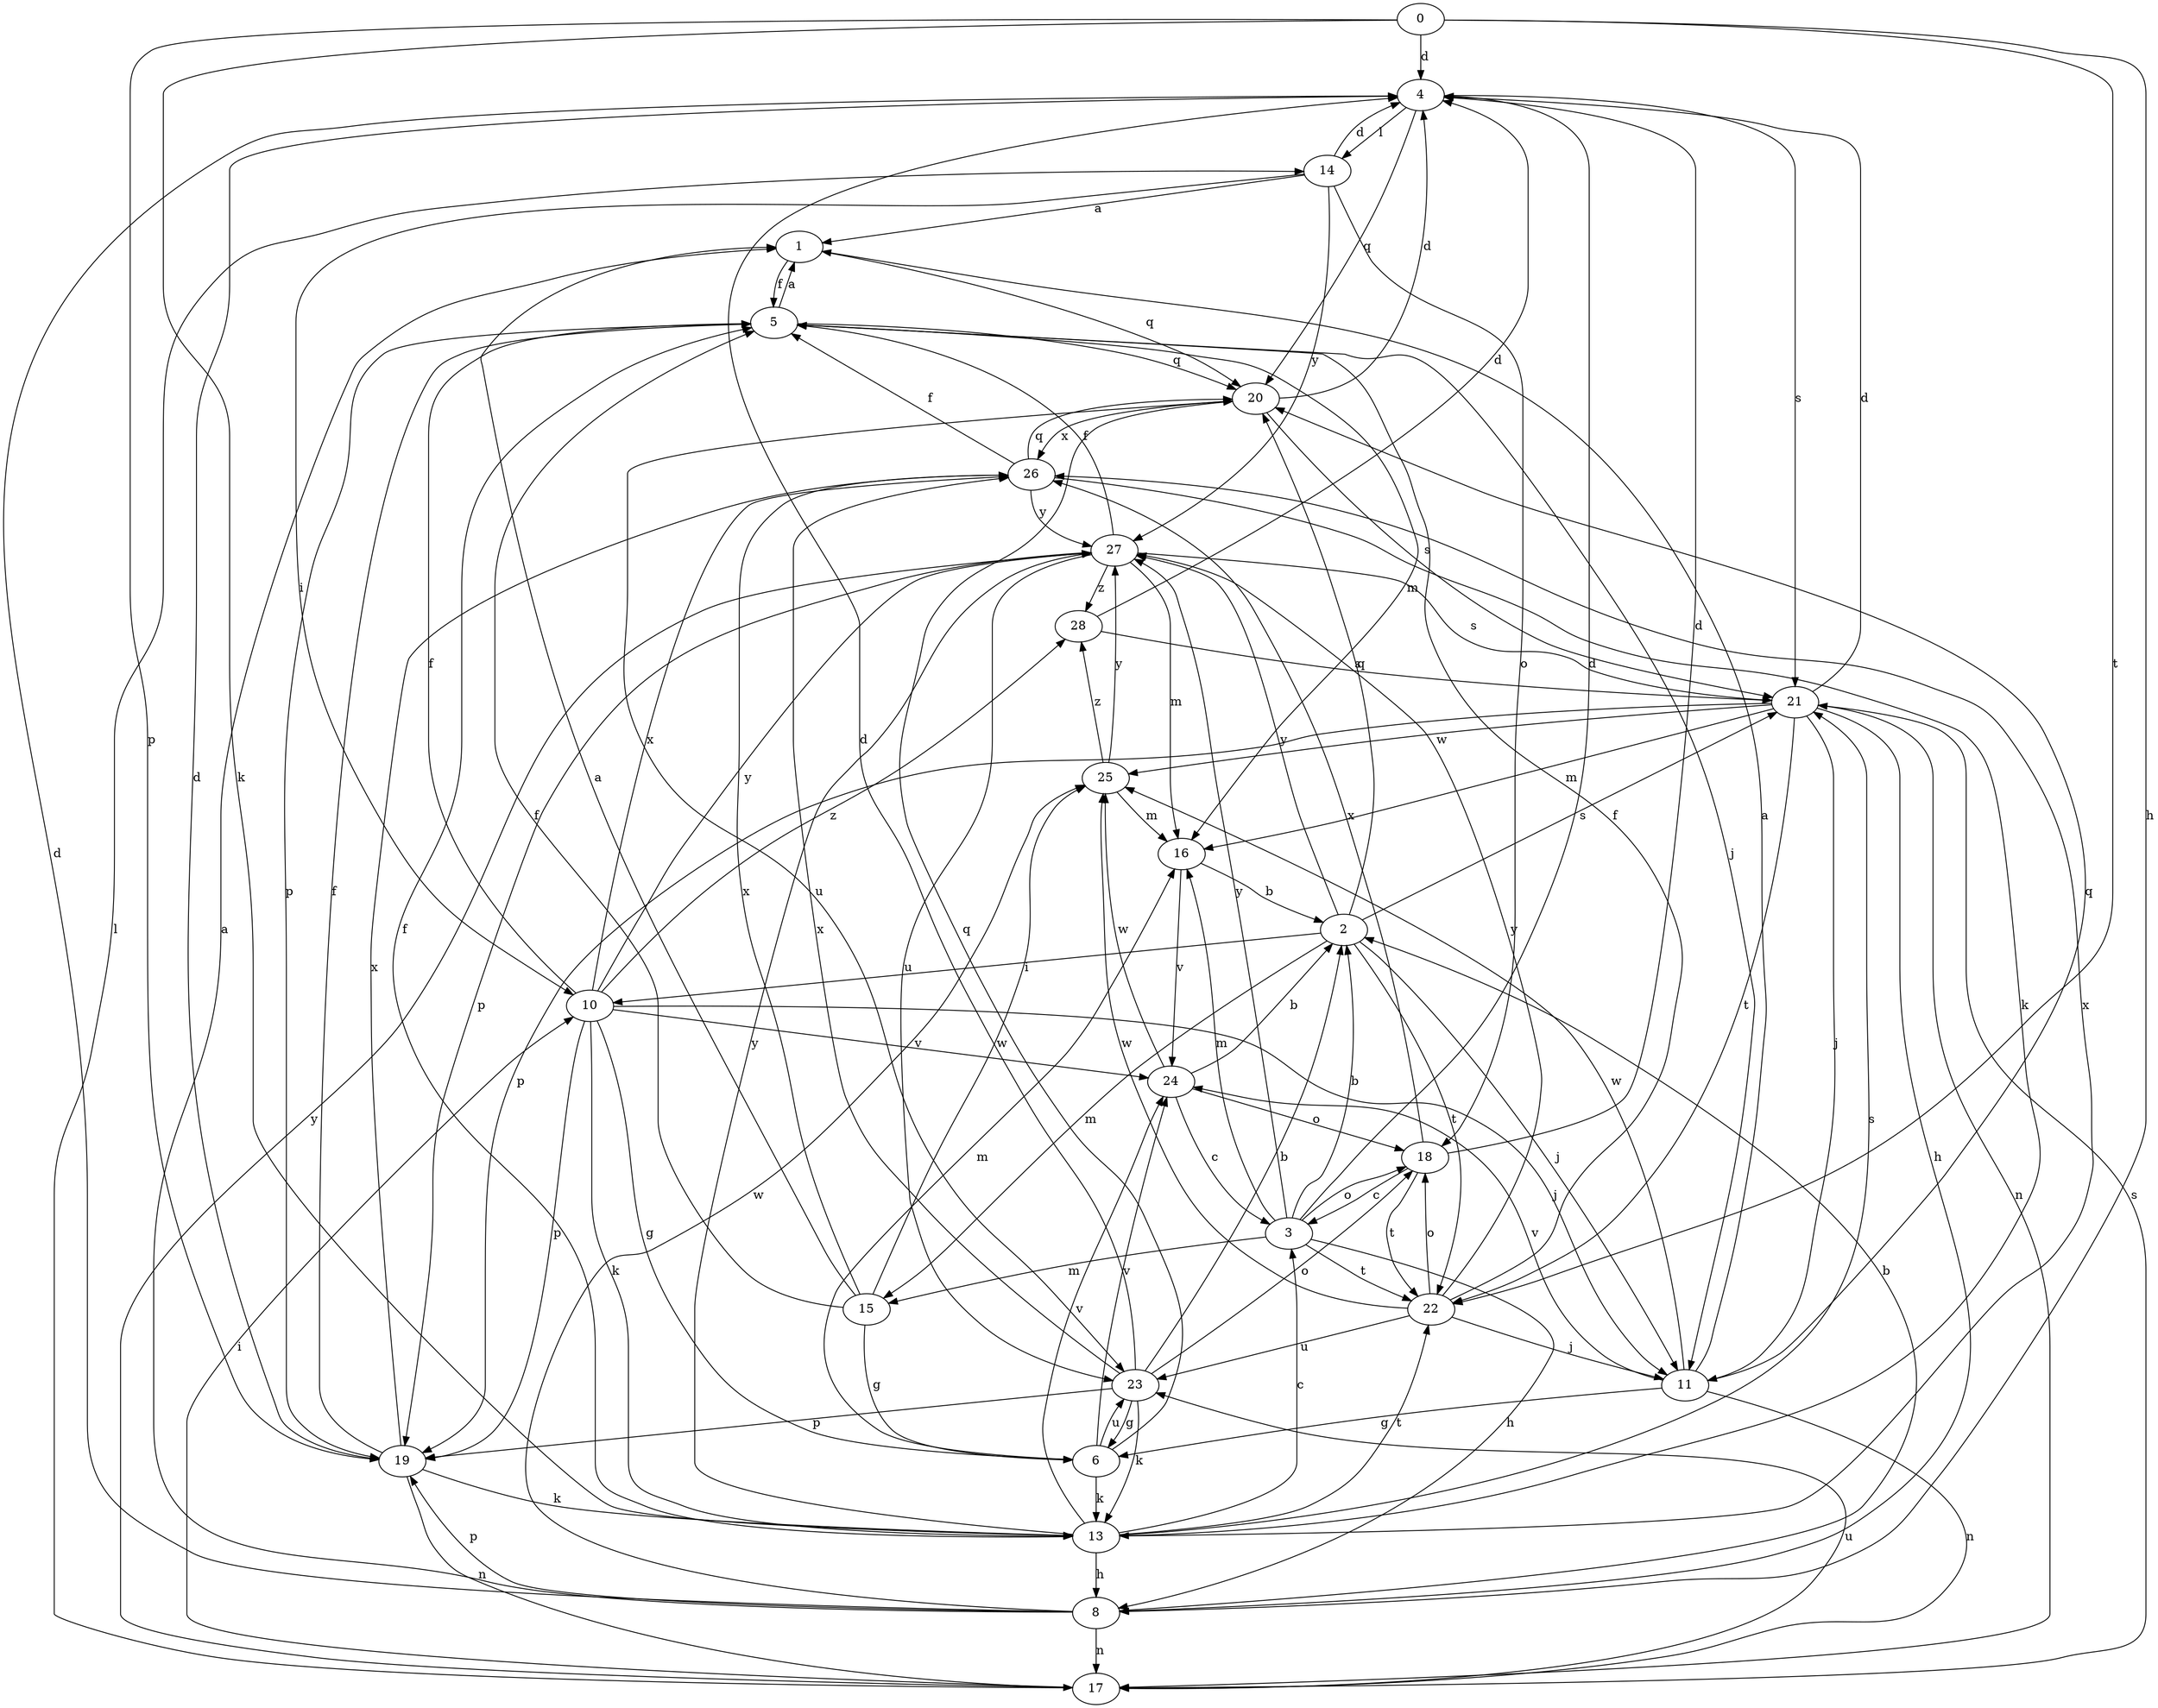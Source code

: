 strict digraph  {
0;
1;
2;
3;
4;
5;
6;
8;
10;
11;
13;
14;
15;
16;
17;
18;
19;
20;
21;
22;
23;
24;
25;
26;
27;
28;
0 -> 4  [label=d];
0 -> 8  [label=h];
0 -> 13  [label=k];
0 -> 19  [label=p];
0 -> 22  [label=t];
1 -> 5  [label=f];
1 -> 20  [label=q];
2 -> 10  [label=i];
2 -> 11  [label=j];
2 -> 15  [label=m];
2 -> 20  [label=q];
2 -> 21  [label=s];
2 -> 22  [label=t];
2 -> 27  [label=y];
3 -> 2  [label=b];
3 -> 4  [label=d];
3 -> 8  [label=h];
3 -> 15  [label=m];
3 -> 16  [label=m];
3 -> 18  [label=o];
3 -> 22  [label=t];
3 -> 27  [label=y];
4 -> 14  [label=l];
4 -> 20  [label=q];
4 -> 21  [label=s];
5 -> 1  [label=a];
5 -> 11  [label=j];
5 -> 16  [label=m];
5 -> 19  [label=p];
5 -> 20  [label=q];
6 -> 13  [label=k];
6 -> 16  [label=m];
6 -> 20  [label=q];
6 -> 23  [label=u];
6 -> 24  [label=v];
8 -> 1  [label=a];
8 -> 2  [label=b];
8 -> 4  [label=d];
8 -> 17  [label=n];
8 -> 19  [label=p];
8 -> 25  [label=w];
10 -> 5  [label=f];
10 -> 6  [label=g];
10 -> 11  [label=j];
10 -> 13  [label=k];
10 -> 19  [label=p];
10 -> 24  [label=v];
10 -> 26  [label=x];
10 -> 27  [label=y];
10 -> 28  [label=z];
11 -> 1  [label=a];
11 -> 6  [label=g];
11 -> 17  [label=n];
11 -> 20  [label=q];
11 -> 24  [label=v];
11 -> 25  [label=w];
13 -> 3  [label=c];
13 -> 5  [label=f];
13 -> 8  [label=h];
13 -> 21  [label=s];
13 -> 22  [label=t];
13 -> 24  [label=v];
13 -> 26  [label=x];
13 -> 27  [label=y];
14 -> 1  [label=a];
14 -> 4  [label=d];
14 -> 10  [label=i];
14 -> 18  [label=o];
14 -> 27  [label=y];
15 -> 1  [label=a];
15 -> 5  [label=f];
15 -> 6  [label=g];
15 -> 25  [label=w];
15 -> 26  [label=x];
16 -> 2  [label=b];
16 -> 24  [label=v];
17 -> 10  [label=i];
17 -> 14  [label=l];
17 -> 21  [label=s];
17 -> 23  [label=u];
17 -> 27  [label=y];
18 -> 3  [label=c];
18 -> 4  [label=d];
18 -> 22  [label=t];
18 -> 26  [label=x];
19 -> 4  [label=d];
19 -> 5  [label=f];
19 -> 13  [label=k];
19 -> 17  [label=n];
19 -> 26  [label=x];
20 -> 4  [label=d];
20 -> 21  [label=s];
20 -> 23  [label=u];
20 -> 26  [label=x];
21 -> 4  [label=d];
21 -> 8  [label=h];
21 -> 11  [label=j];
21 -> 16  [label=m];
21 -> 17  [label=n];
21 -> 19  [label=p];
21 -> 22  [label=t];
21 -> 25  [label=w];
22 -> 5  [label=f];
22 -> 11  [label=j];
22 -> 18  [label=o];
22 -> 23  [label=u];
22 -> 25  [label=w];
22 -> 27  [label=y];
23 -> 2  [label=b];
23 -> 4  [label=d];
23 -> 6  [label=g];
23 -> 13  [label=k];
23 -> 18  [label=o];
23 -> 19  [label=p];
23 -> 26  [label=x];
24 -> 2  [label=b];
24 -> 3  [label=c];
24 -> 18  [label=o];
24 -> 25  [label=w];
25 -> 16  [label=m];
25 -> 27  [label=y];
25 -> 28  [label=z];
26 -> 5  [label=f];
26 -> 13  [label=k];
26 -> 20  [label=q];
26 -> 27  [label=y];
27 -> 5  [label=f];
27 -> 16  [label=m];
27 -> 19  [label=p];
27 -> 21  [label=s];
27 -> 23  [label=u];
27 -> 28  [label=z];
28 -> 4  [label=d];
28 -> 21  [label=s];
}
